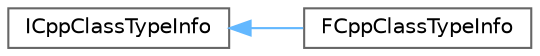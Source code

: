 digraph "Graphical Class Hierarchy"
{
 // INTERACTIVE_SVG=YES
 // LATEX_PDF_SIZE
  bgcolor="transparent";
  edge [fontname=Helvetica,fontsize=10,labelfontname=Helvetica,labelfontsize=10];
  node [fontname=Helvetica,fontsize=10,shape=box,height=0.2,width=0.4];
  rankdir="LR";
  Node0 [id="Node000000",label="ICppClassTypeInfo",height=0.2,width=0.4,color="grey40", fillcolor="white", style="filled",URL="$d1/d6c/structICppClassTypeInfo.html",tooltip="Interface for accessing attributes of the underlying C++ class, for native class types."];
  Node0 -> Node1 [id="edge5359_Node000000_Node000001",dir="back",color="steelblue1",style="solid",tooltip=" "];
  Node1 [id="Node000001",label="FCppClassTypeInfo",height=0.2,width=0.4,color="grey40", fillcolor="white", style="filled",URL="$de/d31/structFCppClassTypeInfo.html",tooltip="Implements the type information interface for specific C++ class types."];
}
